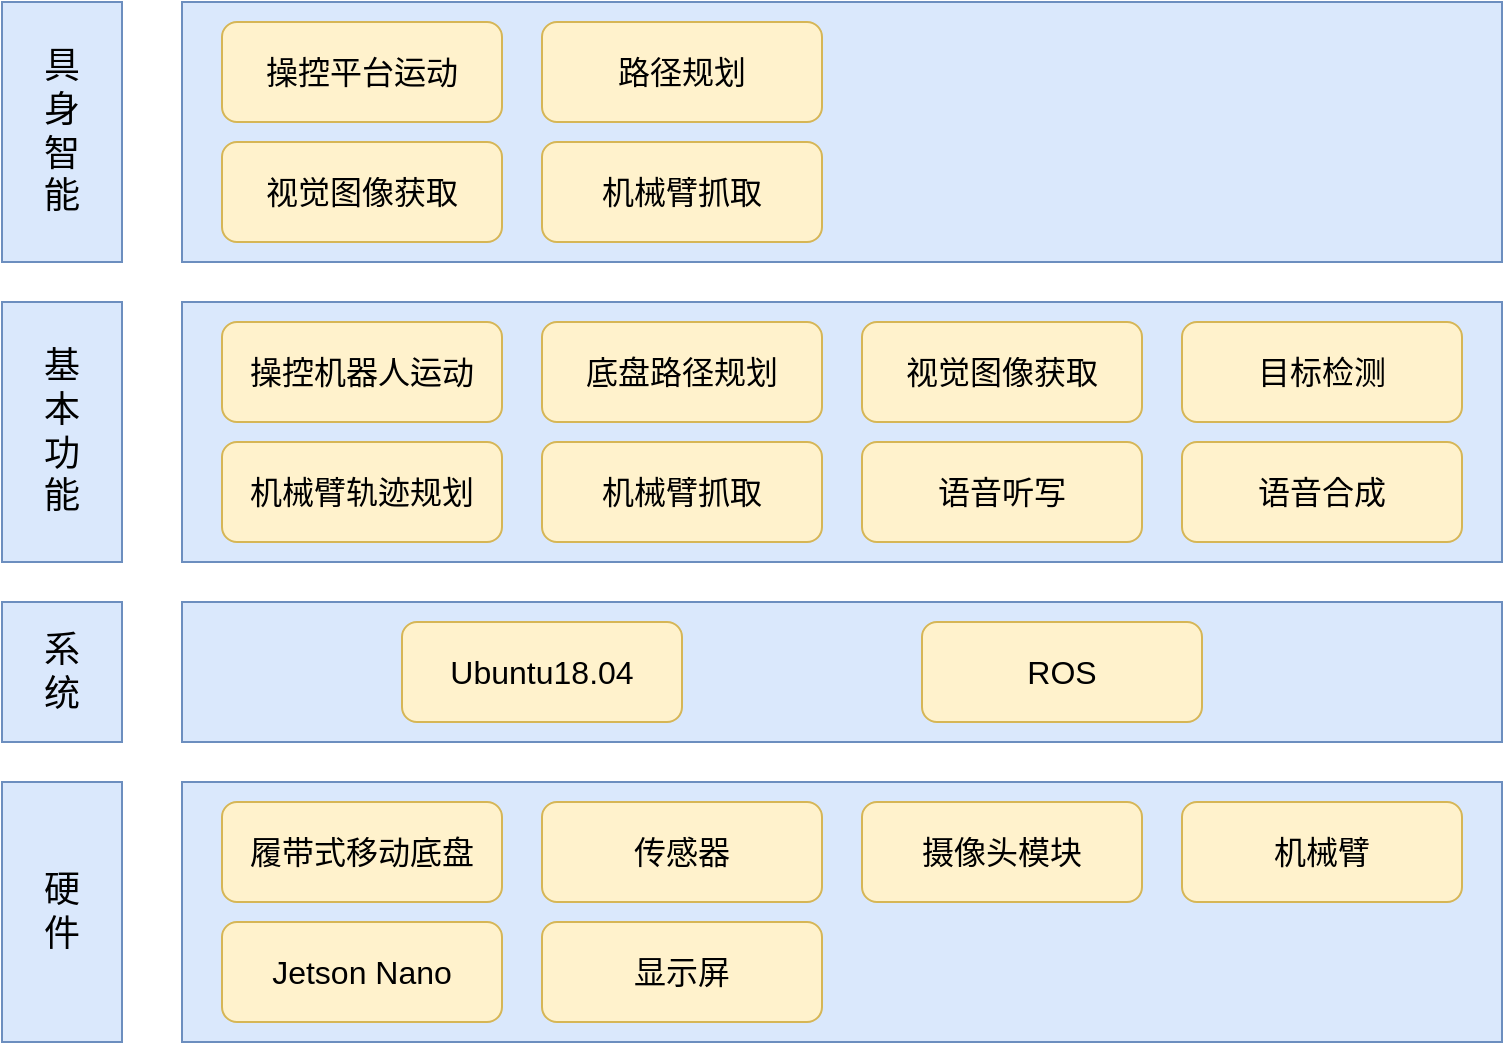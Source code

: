 <mxfile version="24.2.8" type="github">
  <diagram name="第 1 页" id="hDYtWIxzfEqBtP1Cjkg2">
    <mxGraphModel dx="1687" dy="878" grid="1" gridSize="10" guides="1" tooltips="1" connect="1" arrows="1" fold="1" page="1" pageScale="1" pageWidth="827" pageHeight="1169" math="0" shadow="0">
      <root>
        <mxCell id="0" />
        <mxCell id="1" parent="0" />
        <mxCell id="8SR--FJlMm__Suw2POkN-6" value="" style="rounded=0;whiteSpace=wrap;html=1;fillColor=#dae8fc;strokeColor=#6c8ebf;" vertex="1" parent="1">
          <mxGeometry x="140" y="440" width="660" height="130" as="geometry" />
        </mxCell>
        <mxCell id="8SR--FJlMm__Suw2POkN-4" value="&lt;font style=&quot;font-size: 16px;&quot;&gt;履带式移动底盘&lt;/font&gt;" style="rounded=1;whiteSpace=wrap;html=1;fillColor=#fff2cc;strokeColor=#d6b656;" vertex="1" parent="1">
          <mxGeometry x="160" y="450" width="140" height="50" as="geometry" />
        </mxCell>
        <mxCell id="8SR--FJlMm__Suw2POkN-7" value="&lt;font style=&quot;font-size: 16px;&quot;&gt;传感器&lt;/font&gt;" style="rounded=1;whiteSpace=wrap;html=1;fillColor=#fff2cc;strokeColor=#d6b656;" vertex="1" parent="1">
          <mxGeometry x="320" y="450" width="140" height="50" as="geometry" />
        </mxCell>
        <mxCell id="8SR--FJlMm__Suw2POkN-8" value="&lt;font style=&quot;font-size: 16px;&quot;&gt;摄像头模块&lt;/font&gt;" style="rounded=1;whiteSpace=wrap;html=1;fillColor=#fff2cc;strokeColor=#d6b656;" vertex="1" parent="1">
          <mxGeometry x="480" y="450" width="140" height="50" as="geometry" />
        </mxCell>
        <mxCell id="8SR--FJlMm__Suw2POkN-9" value="&lt;font style=&quot;font-size: 16px;&quot;&gt;机械臂&lt;/font&gt;" style="rounded=1;whiteSpace=wrap;html=1;fillColor=#fff2cc;strokeColor=#d6b656;" vertex="1" parent="1">
          <mxGeometry x="640" y="450" width="140" height="50" as="geometry" />
        </mxCell>
        <mxCell id="8SR--FJlMm__Suw2POkN-10" value="&lt;font face=&quot;Helvetica&quot; style=&quot;font-size: 18px;&quot;&gt;硬&lt;/font&gt;&lt;div&gt;&lt;font face=&quot;Helvetica&quot; style=&quot;font-size: 18px;&quot;&gt;件&lt;/font&gt;&lt;/div&gt;" style="rounded=0;whiteSpace=wrap;html=1;fillColor=#dae8fc;strokeColor=#6c8ebf;" vertex="1" parent="1">
          <mxGeometry x="50" y="440" width="60" height="130" as="geometry" />
        </mxCell>
        <mxCell id="8SR--FJlMm__Suw2POkN-14" value="&lt;font style=&quot;font-size: 16px;&quot;&gt;Jetson Nano&lt;/font&gt;" style="rounded=1;whiteSpace=wrap;html=1;fillColor=#fff2cc;strokeColor=#d6b656;" vertex="1" parent="1">
          <mxGeometry x="160" y="510" width="140" height="50" as="geometry" />
        </mxCell>
        <mxCell id="8SR--FJlMm__Suw2POkN-15" value="&lt;font face=&quot;Helvetica&quot; style=&quot;font-size: 18px;&quot;&gt;系&lt;/font&gt;&lt;div&gt;&lt;font face=&quot;Helvetica&quot; style=&quot;font-size: 18px;&quot;&gt;统&lt;/font&gt;&lt;/div&gt;" style="rounded=0;whiteSpace=wrap;html=1;fillColor=#dae8fc;strokeColor=#6c8ebf;" vertex="1" parent="1">
          <mxGeometry x="50" y="350" width="60" height="70" as="geometry" />
        </mxCell>
        <mxCell id="8SR--FJlMm__Suw2POkN-16" value="&lt;font style=&quot;font-size: 16px;&quot;&gt;显示屏&lt;/font&gt;" style="rounded=1;whiteSpace=wrap;html=1;fillColor=#fff2cc;strokeColor=#d6b656;" vertex="1" parent="1">
          <mxGeometry x="320" y="510" width="140" height="50" as="geometry" />
        </mxCell>
        <mxCell id="8SR--FJlMm__Suw2POkN-17" value="" style="rounded=0;whiteSpace=wrap;html=1;fillColor=#dae8fc;strokeColor=#6c8ebf;" vertex="1" parent="1">
          <mxGeometry x="140" y="350" width="660" height="70" as="geometry" />
        </mxCell>
        <mxCell id="8SR--FJlMm__Suw2POkN-18" value="&lt;font style=&quot;font-size: 16px;&quot;&gt;Ubuntu18.04&lt;/font&gt;" style="rounded=1;whiteSpace=wrap;html=1;fillColor=#fff2cc;strokeColor=#d6b656;" vertex="1" parent="1">
          <mxGeometry x="250" y="360" width="140" height="50" as="geometry" />
        </mxCell>
        <mxCell id="8SR--FJlMm__Suw2POkN-19" value="&lt;font style=&quot;font-size: 16px;&quot;&gt;ROS&lt;/font&gt;" style="rounded=1;whiteSpace=wrap;html=1;fillColor=#fff2cc;strokeColor=#d6b656;" vertex="1" parent="1">
          <mxGeometry x="510" y="360" width="140" height="50" as="geometry" />
        </mxCell>
        <mxCell id="8SR--FJlMm__Suw2POkN-20" value="&lt;span style=&quot;font-size: 18px;&quot;&gt;基&lt;/span&gt;&lt;div&gt;&lt;span style=&quot;font-size: 18px;&quot;&gt;本&lt;/span&gt;&lt;/div&gt;&lt;div&gt;&lt;span style=&quot;font-size: 18px;&quot;&gt;功&lt;/span&gt;&lt;/div&gt;&lt;div&gt;&lt;span style=&quot;font-size: 18px;&quot;&gt;能&lt;/span&gt;&lt;/div&gt;" style="rounded=0;whiteSpace=wrap;html=1;fillColor=#dae8fc;strokeColor=#6c8ebf;" vertex="1" parent="1">
          <mxGeometry x="50" y="200" width="60" height="130" as="geometry" />
        </mxCell>
        <mxCell id="8SR--FJlMm__Suw2POkN-21" value="" style="rounded=0;whiteSpace=wrap;html=1;fillColor=#dae8fc;strokeColor=#6c8ebf;" vertex="1" parent="1">
          <mxGeometry x="140" y="200" width="660" height="130" as="geometry" />
        </mxCell>
        <mxCell id="8SR--FJlMm__Suw2POkN-22" value="&lt;font style=&quot;font-size: 16px;&quot;&gt;机械臂轨迹规划&lt;/font&gt;" style="rounded=1;whiteSpace=wrap;html=1;fillColor=#fff2cc;strokeColor=#d6b656;" vertex="1" parent="1">
          <mxGeometry x="160" y="270" width="140" height="50" as="geometry" />
        </mxCell>
        <mxCell id="8SR--FJlMm__Suw2POkN-23" value="&lt;span style=&quot;font-size: 16px;&quot;&gt;操控机器人运动&lt;/span&gt;" style="rounded=1;whiteSpace=wrap;html=1;fillColor=#fff2cc;strokeColor=#d6b656;" vertex="1" parent="1">
          <mxGeometry x="160" y="210" width="140" height="50" as="geometry" />
        </mxCell>
        <mxCell id="8SR--FJlMm__Suw2POkN-24" value="&lt;font style=&quot;font-size: 16px;&quot;&gt;视觉图像获取&lt;/font&gt;" style="rounded=1;whiteSpace=wrap;html=1;fillColor=#fff2cc;strokeColor=#d6b656;" vertex="1" parent="1">
          <mxGeometry x="480" y="210" width="140" height="50" as="geometry" />
        </mxCell>
        <mxCell id="8SR--FJlMm__Suw2POkN-25" value="&lt;font style=&quot;font-size: 16px;&quot;&gt;底盘路径规划&lt;/font&gt;" style="rounded=1;whiteSpace=wrap;html=1;fillColor=#fff2cc;strokeColor=#d6b656;" vertex="1" parent="1">
          <mxGeometry x="320" y="210" width="140" height="50" as="geometry" />
        </mxCell>
        <mxCell id="8SR--FJlMm__Suw2POkN-26" value="&lt;span style=&quot;font-size: 18px;&quot;&gt;具&lt;/span&gt;&lt;div&gt;&lt;span style=&quot;font-size: 18px;&quot;&gt;身&lt;/span&gt;&lt;div&gt;&lt;span style=&quot;font-size: 18px;&quot;&gt;智&lt;/span&gt;&lt;div&gt;&lt;span style=&quot;font-size: 18px;&quot;&gt;能&lt;/span&gt;&lt;/div&gt;&lt;/div&gt;&lt;/div&gt;" style="rounded=0;whiteSpace=wrap;html=1;fillColor=#dae8fc;strokeColor=#6c8ebf;" vertex="1" parent="1">
          <mxGeometry x="50" y="50" width="60" height="130" as="geometry" />
        </mxCell>
        <mxCell id="8SR--FJlMm__Suw2POkN-27" value="" style="rounded=0;whiteSpace=wrap;html=1;fillColor=#dae8fc;strokeColor=#6c8ebf;" vertex="1" parent="1">
          <mxGeometry x="140" y="50" width="660" height="130" as="geometry" />
        </mxCell>
        <mxCell id="8SR--FJlMm__Suw2POkN-28" value="&lt;font style=&quot;font-size: 16px;&quot;&gt;机械臂抓取&lt;/font&gt;" style="rounded=1;whiteSpace=wrap;html=1;fillColor=#fff2cc;strokeColor=#d6b656;" vertex="1" parent="1">
          <mxGeometry x="320" y="120" width="140" height="50" as="geometry" />
        </mxCell>
        <mxCell id="8SR--FJlMm__Suw2POkN-29" value="&lt;span style=&quot;font-size: 16px;&quot;&gt;操控平台运动&lt;/span&gt;" style="rounded=1;whiteSpace=wrap;html=1;fillColor=#fff2cc;strokeColor=#d6b656;" vertex="1" parent="1">
          <mxGeometry x="160" y="60" width="140" height="50" as="geometry" />
        </mxCell>
        <mxCell id="8SR--FJlMm__Suw2POkN-30" value="&lt;font style=&quot;font-size: 16px;&quot;&gt;视觉图像获取&lt;/font&gt;" style="rounded=1;whiteSpace=wrap;html=1;fillColor=#fff2cc;strokeColor=#d6b656;" vertex="1" parent="1">
          <mxGeometry x="160" y="120" width="140" height="50" as="geometry" />
        </mxCell>
        <mxCell id="8SR--FJlMm__Suw2POkN-31" value="&lt;font style=&quot;font-size: 16px;&quot;&gt;路径规划&lt;/font&gt;" style="rounded=1;whiteSpace=wrap;html=1;fillColor=#fff2cc;strokeColor=#d6b656;" vertex="1" parent="1">
          <mxGeometry x="320" y="60" width="140" height="50" as="geometry" />
        </mxCell>
        <mxCell id="8SR--FJlMm__Suw2POkN-33" value="&lt;font style=&quot;font-size: 16px;&quot;&gt;目标检测&lt;/font&gt;" style="rounded=1;whiteSpace=wrap;html=1;fillColor=#fff2cc;strokeColor=#d6b656;" vertex="1" parent="1">
          <mxGeometry x="640" y="210" width="140" height="50" as="geometry" />
        </mxCell>
        <mxCell id="8SR--FJlMm__Suw2POkN-34" value="&lt;font style=&quot;font-size: 16px;&quot;&gt;机械臂抓取&lt;/font&gt;" style="rounded=1;whiteSpace=wrap;html=1;fillColor=#fff2cc;strokeColor=#d6b656;" vertex="1" parent="1">
          <mxGeometry x="320" y="270" width="140" height="50" as="geometry" />
        </mxCell>
        <mxCell id="8SR--FJlMm__Suw2POkN-35" value="&lt;font style=&quot;font-size: 16px;&quot;&gt;语音听写&lt;/font&gt;" style="rounded=1;whiteSpace=wrap;html=1;fillColor=#fff2cc;strokeColor=#d6b656;" vertex="1" parent="1">
          <mxGeometry x="480" y="270" width="140" height="50" as="geometry" />
        </mxCell>
        <mxCell id="8SR--FJlMm__Suw2POkN-36" value="&lt;font style=&quot;font-size: 16px;&quot;&gt;语音合成&lt;/font&gt;" style="rounded=1;whiteSpace=wrap;html=1;fillColor=#fff2cc;strokeColor=#d6b656;" vertex="1" parent="1">
          <mxGeometry x="640" y="270" width="140" height="50" as="geometry" />
        </mxCell>
      </root>
    </mxGraphModel>
  </diagram>
</mxfile>
